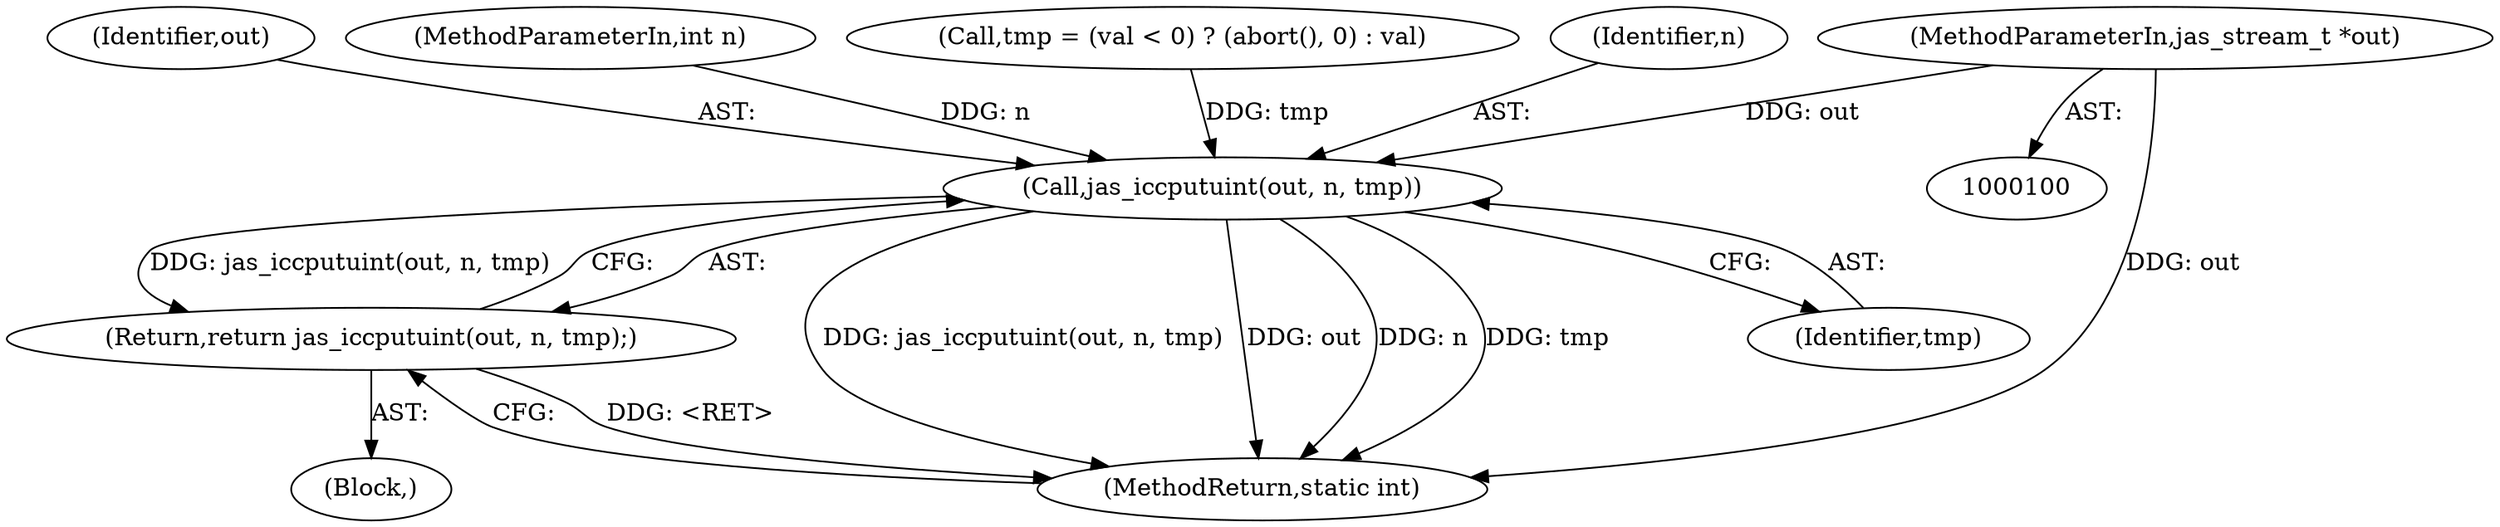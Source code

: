 digraph "0_jasper_d42b2388f7f8e0332c846675133acea151fc557a_7@pointer" {
"1000101" [label="(MethodParameterIn,jas_stream_t *out)"];
"1000117" [label="(Call,jas_iccputuint(out, n, tmp))"];
"1000116" [label="(Return,return jas_iccputuint(out, n, tmp);)"];
"1000118" [label="(Identifier,out)"];
"1000121" [label="(MethodReturn,static int)"];
"1000104" [label="(Block,)"];
"1000102" [label="(MethodParameterIn,int n)"];
"1000106" [label="(Call,tmp = (val < 0) ? (abort(), 0) : val)"];
"1000119" [label="(Identifier,n)"];
"1000116" [label="(Return,return jas_iccputuint(out, n, tmp);)"];
"1000120" [label="(Identifier,tmp)"];
"1000117" [label="(Call,jas_iccputuint(out, n, tmp))"];
"1000101" [label="(MethodParameterIn,jas_stream_t *out)"];
"1000101" -> "1000100"  [label="AST: "];
"1000101" -> "1000121"  [label="DDG: out"];
"1000101" -> "1000117"  [label="DDG: out"];
"1000117" -> "1000116"  [label="AST: "];
"1000117" -> "1000120"  [label="CFG: "];
"1000118" -> "1000117"  [label="AST: "];
"1000119" -> "1000117"  [label="AST: "];
"1000120" -> "1000117"  [label="AST: "];
"1000116" -> "1000117"  [label="CFG: "];
"1000117" -> "1000121"  [label="DDG: jas_iccputuint(out, n, tmp)"];
"1000117" -> "1000121"  [label="DDG: out"];
"1000117" -> "1000121"  [label="DDG: n"];
"1000117" -> "1000121"  [label="DDG: tmp"];
"1000117" -> "1000116"  [label="DDG: jas_iccputuint(out, n, tmp)"];
"1000102" -> "1000117"  [label="DDG: n"];
"1000106" -> "1000117"  [label="DDG: tmp"];
"1000116" -> "1000104"  [label="AST: "];
"1000121" -> "1000116"  [label="CFG: "];
"1000116" -> "1000121"  [label="DDG: <RET>"];
}
